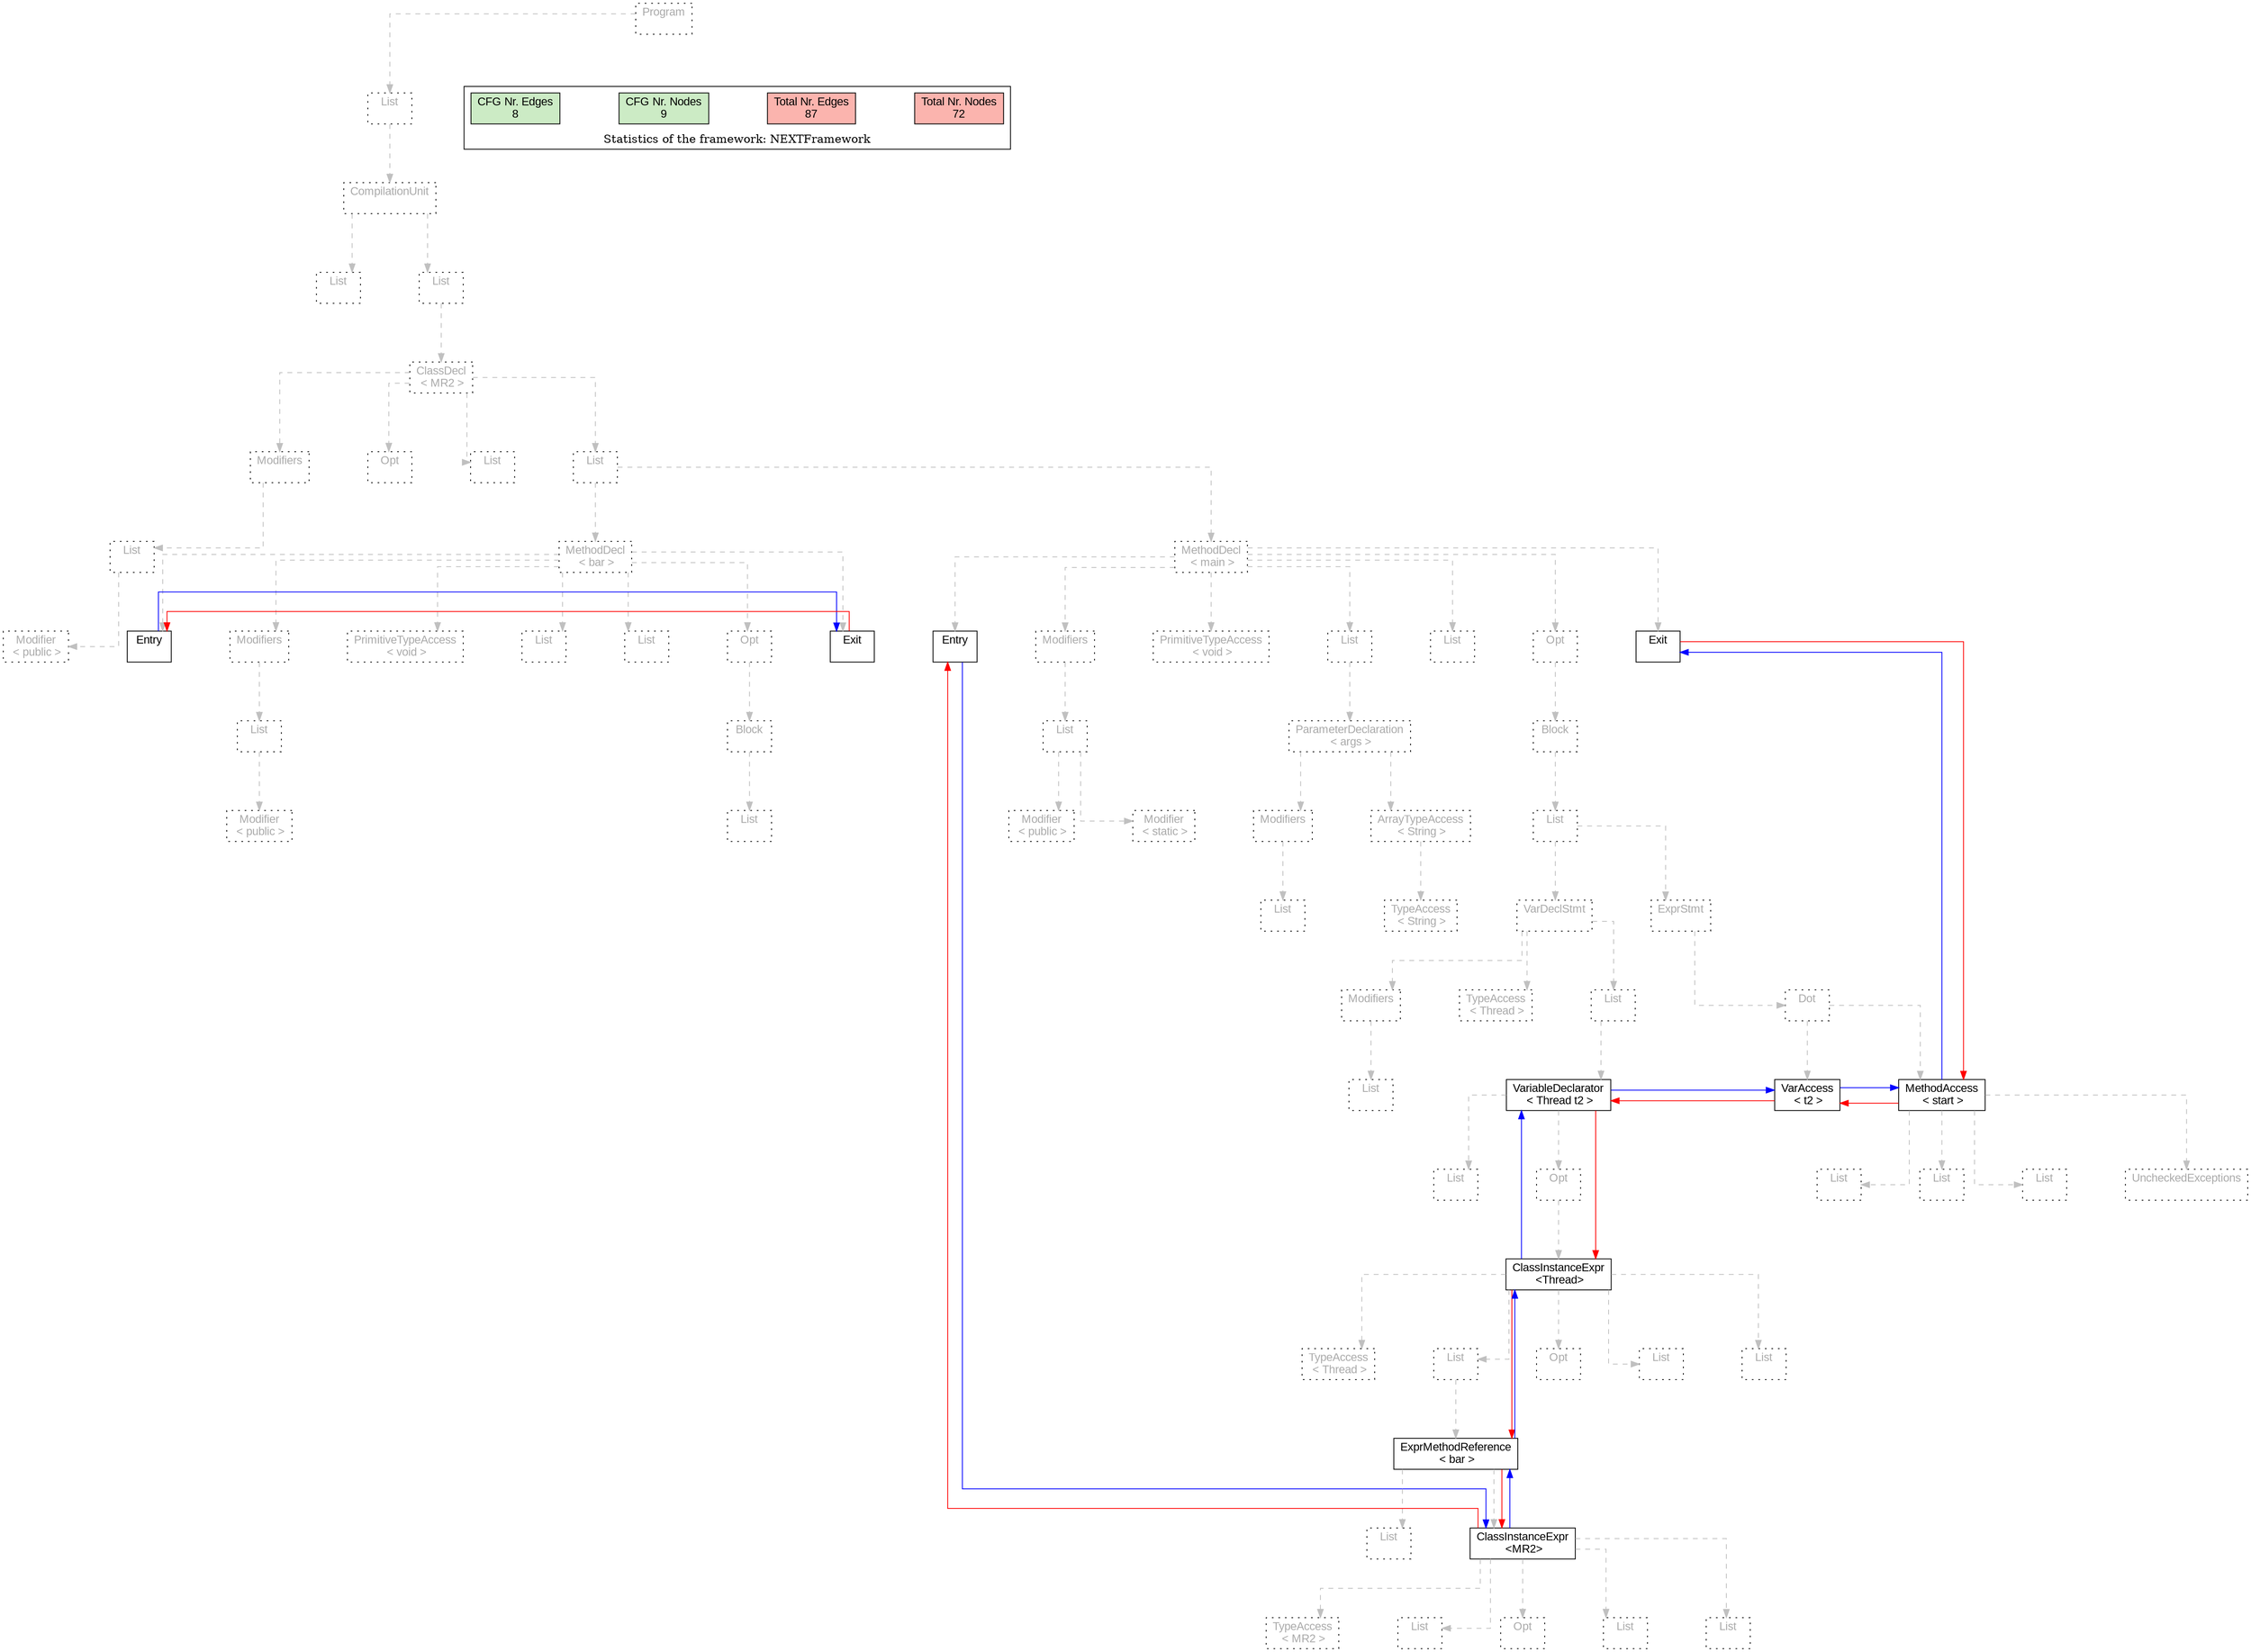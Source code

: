 digraph G {
graph [splines=ortho, nodesep="1", ranksep="1"]
node [shape=rect, fontname=Arial];
{ rank = same; "Program[0]"}
{ rank = same; "List[1]"}
{ rank = same; "CompilationUnit[2]"}
{ rank = same; "List[3]"; "List[4]"}
{ rank = same; "ClassDecl[5]"}
{ rank = same; "Modifiers[6]"; "Opt[9]"; "List[10]"; "List[11]"}
{ rank = same; "List[7]"; "MethodDecl[12]"; "MethodDecl[23]"}
{ rank = same; "Modifier[8]"; "Entry[13]"; "Modifiers[14]"; "PrimitiveTypeAccess[17]"; "List[18]"; "List[19]"; "Opt[20]"; "Exit[21]"; "Entry[24]"; "Modifiers[25]"; "PrimitiveTypeAccess[29]"; "List[30]"; "List[36]"; "Opt[37]"; "Exit[38]"}
{ rank = same; "List[15]"; "Block[21]"; "List[26]"; "ParameterDeclaration[31]"; "Block[38]"}
{ rank = same; "Modifier[16]"; "List[22]"; "Modifier[27]"; "Modifier[28]"; "Modifiers[32]"; "ArrayTypeAccess[34]"; "List[39]"}
{ rank = same; "List[33]"; "TypeAccess[35]"; "VarDeclStmt[40]"; "ExprStmt[62]"}
{ rank = same; "Modifiers[41]"; "TypeAccess[43]"; "List[44]"; "Dot[63]"}
{ rank = same; "List[42]"; "VariableDeclarator[45]"; "VarAccess[64]"; "MethodAccess[65]"}
{ rank = same; "List[46]"; "Opt[47]"; "List[67]"; "List[68]"; "List[69]"; "UncheckedExceptions[66]"}
{ rank = same; "ClassInstanceExpr[48]"}
{ rank = same; "TypeAccess[49]"; "List[50]"; "Opt[59]"; "List[60]"; "List[61]"}
{ rank = same; "ExprMethodReference[51]"}
{ rank = same; "List[52]"; "ClassInstanceExpr[53]"}
{ rank = same; "TypeAccess[54]"; "List[55]"; "Opt[56]"; "List[57]"; "List[58]"}
"Program[0]" [label="Program\n ", style= dotted   fillcolor="#eeeeee" fontcolor="#aaaaaa"  ]
"List[1]" [label="List\n ", style= dotted   fillcolor="#eeeeee" fontcolor="#aaaaaa"  ]
"CompilationUnit[2]" [label="CompilationUnit\n ", style= dotted   fillcolor="#eeeeee" fontcolor="#aaaaaa"  ]
"List[3]" [label="List\n ", style= dotted   fillcolor="#eeeeee" fontcolor="#aaaaaa"  ]
"List[4]" [label="List\n ", style= dotted   fillcolor="#eeeeee" fontcolor="#aaaaaa"  ]
"ClassDecl[5]" [label="ClassDecl\n < MR2 >", style= dotted   fillcolor="#eeeeee" fontcolor="#aaaaaa"  ]
"Modifiers[6]" [label="Modifiers\n ", style= dotted   fillcolor="#eeeeee" fontcolor="#aaaaaa"  ]
"List[7]" [label="List\n ", style= dotted   fillcolor="#eeeeee" fontcolor="#aaaaaa"  ]
"Modifier[8]" [label="Modifier\n < public >", style= dotted   fillcolor="#eeeeee" fontcolor="#aaaaaa"  ]
"Opt[9]" [label="Opt\n ", style= dotted   fillcolor="#eeeeee" fontcolor="#aaaaaa"  ]
"List[10]" [label="List\n ", style= dotted   fillcolor="#eeeeee" fontcolor="#aaaaaa"  ]
"List[11]" [label="List\n ", style= dotted   fillcolor="#eeeeee" fontcolor="#aaaaaa"  ]
"MethodDecl[12]" [label="MethodDecl\n < bar >", style= dotted   fillcolor="#eeeeee" fontcolor="#aaaaaa"  ]
"Entry[13]" [label="Entry\n ", fillcolor=white   style=filled  ]
"Modifiers[14]" [label="Modifiers\n ", style= dotted   fillcolor="#eeeeee" fontcolor="#aaaaaa"  ]
"List[15]" [label="List\n ", style= dotted   fillcolor="#eeeeee" fontcolor="#aaaaaa"  ]
"Modifier[16]" [label="Modifier\n < public >", style= dotted   fillcolor="#eeeeee" fontcolor="#aaaaaa"  ]
"PrimitiveTypeAccess[17]" [label="PrimitiveTypeAccess\n < void >", style= dotted   fillcolor="#eeeeee" fontcolor="#aaaaaa"  ]
"List[18]" [label="List\n ", style= dotted   fillcolor="#eeeeee" fontcolor="#aaaaaa"  ]
"List[19]" [label="List\n ", style= dotted   fillcolor="#eeeeee" fontcolor="#aaaaaa"  ]
"Opt[20]" [label="Opt\n ", style= dotted   fillcolor="#eeeeee" fontcolor="#aaaaaa"  ]
"Block[21]" [label="Block\n ", style= dotted   fillcolor="#eeeeee" fontcolor="#aaaaaa"  ]
"List[22]" [label="List\n ", style= dotted   fillcolor="#eeeeee" fontcolor="#aaaaaa"  ]
"Exit[21]" [label="Exit\n ", fillcolor=white   style=filled  ]
"MethodDecl[23]" [label="MethodDecl\n < main >", style= dotted   fillcolor="#eeeeee" fontcolor="#aaaaaa"  ]
"Entry[24]" [label="Entry\n ", fillcolor=white   style=filled  ]
"Modifiers[25]" [label="Modifiers\n ", style= dotted   fillcolor="#eeeeee" fontcolor="#aaaaaa"  ]
"List[26]" [label="List\n ", style= dotted   fillcolor="#eeeeee" fontcolor="#aaaaaa"  ]
"Modifier[27]" [label="Modifier\n < public >", style= dotted   fillcolor="#eeeeee" fontcolor="#aaaaaa"  ]
"Modifier[28]" [label="Modifier\n < static >", style= dotted   fillcolor="#eeeeee" fontcolor="#aaaaaa"  ]
"PrimitiveTypeAccess[29]" [label="PrimitiveTypeAccess\n < void >", style= dotted   fillcolor="#eeeeee" fontcolor="#aaaaaa"  ]
"List[30]" [label="List\n ", style= dotted   fillcolor="#eeeeee" fontcolor="#aaaaaa"  ]
"ParameterDeclaration[31]" [label="ParameterDeclaration\n < args >", style= dotted   fillcolor="#eeeeee" fontcolor="#aaaaaa"  ]
"Modifiers[32]" [label="Modifiers\n ", style= dotted   fillcolor="#eeeeee" fontcolor="#aaaaaa"  ]
"List[33]" [label="List\n ", style= dotted   fillcolor="#eeeeee" fontcolor="#aaaaaa"  ]
"ArrayTypeAccess[34]" [label="ArrayTypeAccess\n < String >", style= dotted   fillcolor="#eeeeee" fontcolor="#aaaaaa"  ]
"TypeAccess[35]" [label="TypeAccess\n < String >", style= dotted   fillcolor="#eeeeee" fontcolor="#aaaaaa"  ]
"List[36]" [label="List\n ", style= dotted   fillcolor="#eeeeee" fontcolor="#aaaaaa"  ]
"Opt[37]" [label="Opt\n ", style= dotted   fillcolor="#eeeeee" fontcolor="#aaaaaa"  ]
"Block[38]" [label="Block\n ", style= dotted   fillcolor="#eeeeee" fontcolor="#aaaaaa"  ]
"List[39]" [label="List\n ", style= dotted   fillcolor="#eeeeee" fontcolor="#aaaaaa"  ]
"VarDeclStmt[40]" [label="VarDeclStmt\n ", style= dotted   fillcolor="#eeeeee" fontcolor="#aaaaaa"  ]
"Modifiers[41]" [label="Modifiers\n ", style= dotted   fillcolor="#eeeeee" fontcolor="#aaaaaa"  ]
"List[42]" [label="List\n ", style= dotted   fillcolor="#eeeeee" fontcolor="#aaaaaa"  ]
"TypeAccess[43]" [label="TypeAccess\n < Thread >", style= dotted   fillcolor="#eeeeee" fontcolor="#aaaaaa"  ]
"List[44]" [label="List\n ", style= dotted   fillcolor="#eeeeee" fontcolor="#aaaaaa"  ]
"VariableDeclarator[45]" [label="VariableDeclarator\n < Thread t2 >", fillcolor=white   style=filled  ]
"List[46]" [label="List\n ", style= dotted   fillcolor="#eeeeee" fontcolor="#aaaaaa"  ]
"Opt[47]" [label="Opt\n ", style= dotted   fillcolor="#eeeeee" fontcolor="#aaaaaa"  ]
"ClassInstanceExpr[48]" [label="ClassInstanceExpr\n <Thread>", fillcolor=white   style=filled  ]
"TypeAccess[49]" [label="TypeAccess\n < Thread >", style= dotted   fillcolor="#eeeeee" fontcolor="#aaaaaa"  ]
"List[50]" [label="List\n ", style= dotted   fillcolor="#eeeeee" fontcolor="#aaaaaa"  ]
"ExprMethodReference[51]" [label="ExprMethodReference\n < bar >", fillcolor=white   style=filled  ]
"List[52]" [label="List\n ", style= dotted   fillcolor="#eeeeee" fontcolor="#aaaaaa"  ]
"ClassInstanceExpr[53]" [label="ClassInstanceExpr\n <MR2>", fillcolor=white   style=filled  ]
"TypeAccess[54]" [label="TypeAccess\n < MR2 >", style= dotted   fillcolor="#eeeeee" fontcolor="#aaaaaa"  ]
"List[55]" [label="List\n ", style= dotted   fillcolor="#eeeeee" fontcolor="#aaaaaa"  ]
"Opt[56]" [label="Opt\n ", style= dotted   fillcolor="#eeeeee" fontcolor="#aaaaaa"  ]
"List[57]" [label="List\n ", style= dotted   fillcolor="#eeeeee" fontcolor="#aaaaaa"  ]
"List[58]" [label="List\n ", style= dotted   fillcolor="#eeeeee" fontcolor="#aaaaaa"  ]
"Opt[59]" [label="Opt\n ", style= dotted   fillcolor="#eeeeee" fontcolor="#aaaaaa"  ]
"List[60]" [label="List\n ", style= dotted   fillcolor="#eeeeee" fontcolor="#aaaaaa"  ]
"List[61]" [label="List\n ", style= dotted   fillcolor="#eeeeee" fontcolor="#aaaaaa"  ]
"ExprStmt[62]" [label="ExprStmt\n ", style= dotted   fillcolor="#eeeeee" fontcolor="#aaaaaa"  ]
"Dot[63]" [label="Dot\n ", style= dotted   fillcolor="#eeeeee" fontcolor="#aaaaaa"  ]
"VarAccess[64]" [label="VarAccess\n < t2 >", fillcolor=white   style=filled  ]
"MethodAccess[65]" [label="MethodAccess\n < start >", fillcolor=white   style=filled  ]
"List[67]" [label="List\n ", style= dotted   fillcolor="#eeeeee" fontcolor="#aaaaaa"  ]
"List[68]" [label="List\n ", style= dotted   fillcolor="#eeeeee" fontcolor="#aaaaaa"  ]
"List[69]" [label="List\n ", style= dotted   fillcolor="#eeeeee" fontcolor="#aaaaaa"  ]
"UncheckedExceptions[66]" [label="UncheckedExceptions\n ", style= dotted   fillcolor="#eeeeee" fontcolor="#aaaaaa"  ]
"Exit[38]" [label="Exit\n ", fillcolor=white   style=filled  ]
"CompilationUnit[2]" -> "List[3]" [style=dashed, color=gray]
"List[7]" -> "Modifier[8]" [style=dashed, color=gray]
"Modifiers[6]" -> "List[7]" [style=dashed, color=gray]
"ClassDecl[5]" -> "Modifiers[6]" [style=dashed, color=gray]
"ClassDecl[5]" -> "Opt[9]" [style=dashed, color=gray]
"ClassDecl[5]" -> "List[10]" [style=dashed, color=gray]
"MethodDecl[12]" -> "Entry[13]" [style=dashed, color=gray]
"List[15]" -> "Modifier[16]" [style=dashed, color=gray]
"Modifiers[14]" -> "List[15]" [style=dashed, color=gray]
"MethodDecl[12]" -> "Modifiers[14]" [style=dashed, color=gray]
"MethodDecl[12]" -> "PrimitiveTypeAccess[17]" [style=dashed, color=gray]
"MethodDecl[12]" -> "List[18]" [style=dashed, color=gray]
"MethodDecl[12]" -> "List[19]" [style=dashed, color=gray]
"Block[21]" -> "List[22]" [style=dashed, color=gray]
"Opt[20]" -> "Block[21]" [style=dashed, color=gray]
"MethodDecl[12]" -> "Opt[20]" [style=dashed, color=gray]
"MethodDecl[12]" -> "Exit[21]" [style=dashed, color=gray]
"List[11]" -> "MethodDecl[12]" [style=dashed, color=gray]
"MethodDecl[23]" -> "Entry[24]" [style=dashed, color=gray]
"List[26]" -> "Modifier[27]" [style=dashed, color=gray]
"List[26]" -> "Modifier[28]" [style=dashed, color=gray]
"Modifiers[25]" -> "List[26]" [style=dashed, color=gray]
"MethodDecl[23]" -> "Modifiers[25]" [style=dashed, color=gray]
"MethodDecl[23]" -> "PrimitiveTypeAccess[29]" [style=dashed, color=gray]
"Modifiers[32]" -> "List[33]" [style=dashed, color=gray]
"ParameterDeclaration[31]" -> "Modifiers[32]" [style=dashed, color=gray]
"ArrayTypeAccess[34]" -> "TypeAccess[35]" [style=dashed, color=gray]
"ParameterDeclaration[31]" -> "ArrayTypeAccess[34]" [style=dashed, color=gray]
"List[30]" -> "ParameterDeclaration[31]" [style=dashed, color=gray]
"MethodDecl[23]" -> "List[30]" [style=dashed, color=gray]
"MethodDecl[23]" -> "List[36]" [style=dashed, color=gray]
"Modifiers[41]" -> "List[42]" [style=dashed, color=gray]
"VarDeclStmt[40]" -> "Modifiers[41]" [style=dashed, color=gray]
"VarDeclStmt[40]" -> "TypeAccess[43]" [style=dashed, color=gray]
"VariableDeclarator[45]" -> "List[46]" [style=dashed, color=gray]
"ClassInstanceExpr[48]" -> "TypeAccess[49]" [style=dashed, color=gray]
"ExprMethodReference[51]" -> "List[52]" [style=dashed, color=gray]
"ClassInstanceExpr[53]" -> "TypeAccess[54]" [style=dashed, color=gray]
"ClassInstanceExpr[53]" -> "List[55]" [style=dashed, color=gray]
"ClassInstanceExpr[53]" -> "Opt[56]" [style=dashed, color=gray]
"ClassInstanceExpr[53]" -> "List[57]" [style=dashed, color=gray]
"ClassInstanceExpr[53]" -> "List[58]" [style=dashed, color=gray]
"ExprMethodReference[51]" -> "ClassInstanceExpr[53]" [style=dashed, color=gray]
"List[50]" -> "ExprMethodReference[51]" [style=dashed, color=gray]
"ClassInstanceExpr[48]" -> "List[50]" [style=dashed, color=gray]
"ClassInstanceExpr[48]" -> "Opt[59]" [style=dashed, color=gray]
"ClassInstanceExpr[48]" -> "List[60]" [style=dashed, color=gray]
"ClassInstanceExpr[48]" -> "List[61]" [style=dashed, color=gray]
"Opt[47]" -> "ClassInstanceExpr[48]" [style=dashed, color=gray]
"VariableDeclarator[45]" -> "Opt[47]" [style=dashed, color=gray]
"List[44]" -> "VariableDeclarator[45]" [style=dashed, color=gray]
"VarDeclStmt[40]" -> "List[44]" [style=dashed, color=gray]
"List[39]" -> "VarDeclStmt[40]" [style=dashed, color=gray]
"Dot[63]" -> "VarAccess[64]" [style=dashed, color=gray]
"MethodAccess[65]" -> "List[67]" [style=dashed, color=gray]
"MethodAccess[65]" -> "List[68]" [style=dashed, color=gray]
"MethodAccess[65]" -> "List[69]" [style=dashed, color=gray]
"MethodAccess[65]" -> "UncheckedExceptions[66]" [style=dashed, color=gray]
"Dot[63]" -> "MethodAccess[65]" [style=dashed, color=gray]
"ExprStmt[62]" -> "Dot[63]" [style=dashed, color=gray]
"List[39]" -> "ExprStmt[62]" [style=dashed, color=gray]
"Block[38]" -> "List[39]" [style=dashed, color=gray]
"Opt[37]" -> "Block[38]" [style=dashed, color=gray]
"MethodDecl[23]" -> "Opt[37]" [style=dashed, color=gray]
"MethodDecl[23]" -> "Exit[38]" [style=dashed, color=gray]
"List[11]" -> "MethodDecl[23]" [style=dashed, color=gray]
"ClassDecl[5]" -> "List[11]" [style=dashed, color=gray]
"List[4]" -> "ClassDecl[5]" [style=dashed, color=gray]
"CompilationUnit[2]" -> "List[4]" [style=dashed, color=gray]
"List[1]" -> "CompilationUnit[2]" [style=dashed, color=gray]
"Program[0]" -> "List[1]" [style=dashed, color=gray]
"Exit[21]" -> "Entry[13]" [color=red, constraint=false]
"Entry[13]" -> "Exit[21]" [color=blue, constraint=false, xlabel=" "] 
"Exit[38]" -> "MethodAccess[65]" [color=red, constraint=false]
"MethodAccess[65]" -> "Exit[38]" [color=blue, constraint=false, xlabel=" "] 
"MethodAccess[65]" -> "VarAccess[64]" [color=red, constraint=false]
"VarAccess[64]" -> "MethodAccess[65]" [color=blue, constraint=false, xlabel=" "] 
"VarAccess[64]" -> "VariableDeclarator[45]" [color=red, constraint=false]
"VariableDeclarator[45]" -> "VarAccess[64]" [color=blue, constraint=false, xlabel=" "] 
"VariableDeclarator[45]" -> "ClassInstanceExpr[48]" [color=red, constraint=false]
"ClassInstanceExpr[48]" -> "VariableDeclarator[45]" [color=blue, constraint=false, xlabel=" "] 
"ClassInstanceExpr[48]" -> "ExprMethodReference[51]" [color=red, constraint=false]
"ExprMethodReference[51]" -> "ClassInstanceExpr[48]" [color=blue, constraint=false, xlabel=" "] 
"ExprMethodReference[51]" -> "ClassInstanceExpr[53]" [color=red, constraint=false]
"ClassInstanceExpr[53]" -> "ExprMethodReference[51]" [color=blue, constraint=false, xlabel=" "] 
"ClassInstanceExpr[53]" -> "Entry[24]" [color=red, constraint=false]
"Entry[24]" -> "ClassInstanceExpr[53]" [color=blue, constraint=false, xlabel=" "] 
"List[3]" -> "List[4]" [style=invis]
"Modifiers[6]" -> "Opt[9]" -> "List[10]" -> "List[11]" [style=invis]
"MethodDecl[12]" -> "MethodDecl[23]" [style=invis]
"Entry[13]" -> "Modifiers[14]" -> "PrimitiveTypeAccess[17]" -> "List[18]" -> "List[19]" -> "Opt[20]" -> "Exit[21]" [style=invis]
"Entry[24]" -> "Modifiers[25]" -> "PrimitiveTypeAccess[29]" -> "List[30]" -> "List[36]" -> "Opt[37]" -> "Exit[38]" [style=invis]
"Modifier[27]" -> "Modifier[28]" [style=invis]
"Modifiers[32]" -> "ArrayTypeAccess[34]" [style=invis]
"VarDeclStmt[40]" -> "ExprStmt[62]" [style=invis]
"Modifiers[41]" -> "TypeAccess[43]" -> "List[44]" [style=invis]
"List[46]" -> "Opt[47]" [style=invis]
"TypeAccess[49]" -> "List[50]" -> "Opt[59]" [style=invis]
"List[52]" -> "ClassInstanceExpr[53]" [style=invis]
"TypeAccess[54]" -> "List[55]" -> "Opt[56]" [style=invis]
"VarAccess[64]" -> "MethodAccess[65]" [style=invis]

subgraph cluster_legend {
{node [style=filled, fillcolor=1, colorscheme="pastel13"]
Nodes [label="Total Nr. Nodes
72", fillcolor=1]
Edges [label="Total Nr. Edges
87", fillcolor=1]
NodesCFG [label="CFG Nr. Nodes
9", fillcolor=3]
EdgesCFG [label="CFG Nr. Edges
8", fillcolor=3]
Nodes-> "Program[0]" -> NodesCFG  [style="invis"]
Edges -> "Program[0]" ->EdgesCFG [style="invis"]}
label = "Statistics of the framework: NEXTFramework"
style="solid"
ranksep=0.05
nodesep=0.01
labelloc = b
len=2
}}
